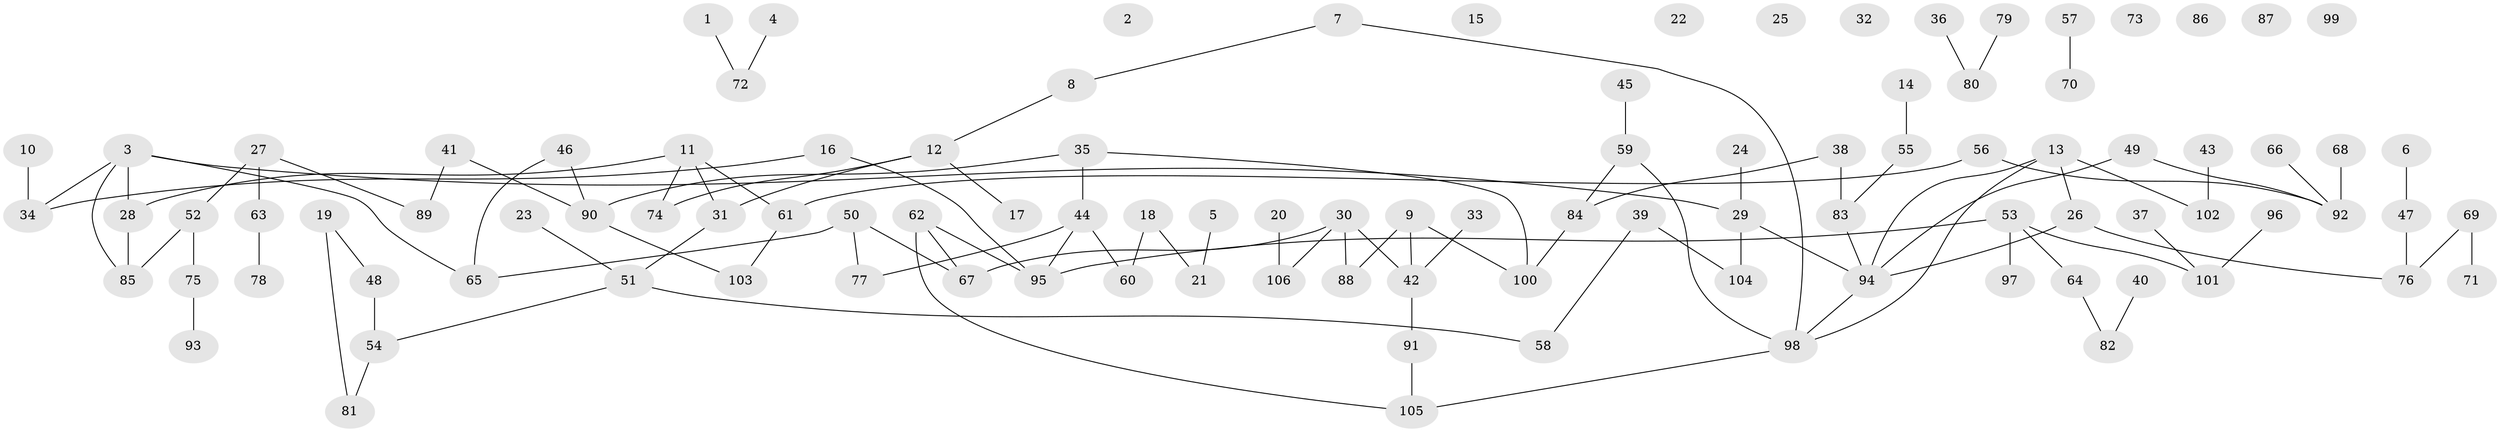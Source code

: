 // Generated by graph-tools (version 1.1) at 2025/40/03/09/25 04:40:45]
// undirected, 106 vertices, 112 edges
graph export_dot {
graph [start="1"]
  node [color=gray90,style=filled];
  1;
  2;
  3;
  4;
  5;
  6;
  7;
  8;
  9;
  10;
  11;
  12;
  13;
  14;
  15;
  16;
  17;
  18;
  19;
  20;
  21;
  22;
  23;
  24;
  25;
  26;
  27;
  28;
  29;
  30;
  31;
  32;
  33;
  34;
  35;
  36;
  37;
  38;
  39;
  40;
  41;
  42;
  43;
  44;
  45;
  46;
  47;
  48;
  49;
  50;
  51;
  52;
  53;
  54;
  55;
  56;
  57;
  58;
  59;
  60;
  61;
  62;
  63;
  64;
  65;
  66;
  67;
  68;
  69;
  70;
  71;
  72;
  73;
  74;
  75;
  76;
  77;
  78;
  79;
  80;
  81;
  82;
  83;
  84;
  85;
  86;
  87;
  88;
  89;
  90;
  91;
  92;
  93;
  94;
  95;
  96;
  97;
  98;
  99;
  100;
  101;
  102;
  103;
  104;
  105;
  106;
  1 -- 72;
  3 -- 28;
  3 -- 29;
  3 -- 34;
  3 -- 65;
  3 -- 85;
  4 -- 72;
  5 -- 21;
  6 -- 47;
  7 -- 8;
  7 -- 98;
  8 -- 12;
  9 -- 42;
  9 -- 88;
  9 -- 100;
  10 -- 34;
  11 -- 28;
  11 -- 31;
  11 -- 61;
  11 -- 74;
  12 -- 17;
  12 -- 31;
  12 -- 74;
  13 -- 26;
  13 -- 94;
  13 -- 98;
  13 -- 102;
  14 -- 55;
  16 -- 34;
  16 -- 95;
  18 -- 21;
  18 -- 60;
  19 -- 48;
  19 -- 81;
  20 -- 106;
  23 -- 51;
  24 -- 29;
  26 -- 76;
  26 -- 94;
  27 -- 52;
  27 -- 63;
  27 -- 89;
  28 -- 85;
  29 -- 94;
  29 -- 104;
  30 -- 42;
  30 -- 67;
  30 -- 88;
  30 -- 106;
  31 -- 51;
  33 -- 42;
  35 -- 44;
  35 -- 90;
  35 -- 100;
  36 -- 80;
  37 -- 101;
  38 -- 83;
  38 -- 84;
  39 -- 58;
  39 -- 104;
  40 -- 82;
  41 -- 89;
  41 -- 90;
  42 -- 91;
  43 -- 102;
  44 -- 60;
  44 -- 77;
  44 -- 95;
  45 -- 59;
  46 -- 65;
  46 -- 90;
  47 -- 76;
  48 -- 54;
  49 -- 92;
  49 -- 94;
  50 -- 65;
  50 -- 67;
  50 -- 77;
  51 -- 54;
  51 -- 58;
  52 -- 75;
  52 -- 85;
  53 -- 64;
  53 -- 95;
  53 -- 97;
  53 -- 101;
  54 -- 81;
  55 -- 83;
  56 -- 61;
  56 -- 92;
  57 -- 70;
  59 -- 84;
  59 -- 98;
  61 -- 103;
  62 -- 67;
  62 -- 95;
  62 -- 105;
  63 -- 78;
  64 -- 82;
  66 -- 92;
  68 -- 92;
  69 -- 71;
  69 -- 76;
  75 -- 93;
  79 -- 80;
  83 -- 94;
  84 -- 100;
  90 -- 103;
  91 -- 105;
  94 -- 98;
  96 -- 101;
  98 -- 105;
}
